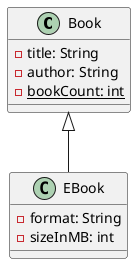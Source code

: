 @startuml
class Book {
  -title: String
  -author: String
  {static} -bookCount: int
}

class EBook extends Book {
  -format: String
  -sizeInMB: int
}
@enduml
